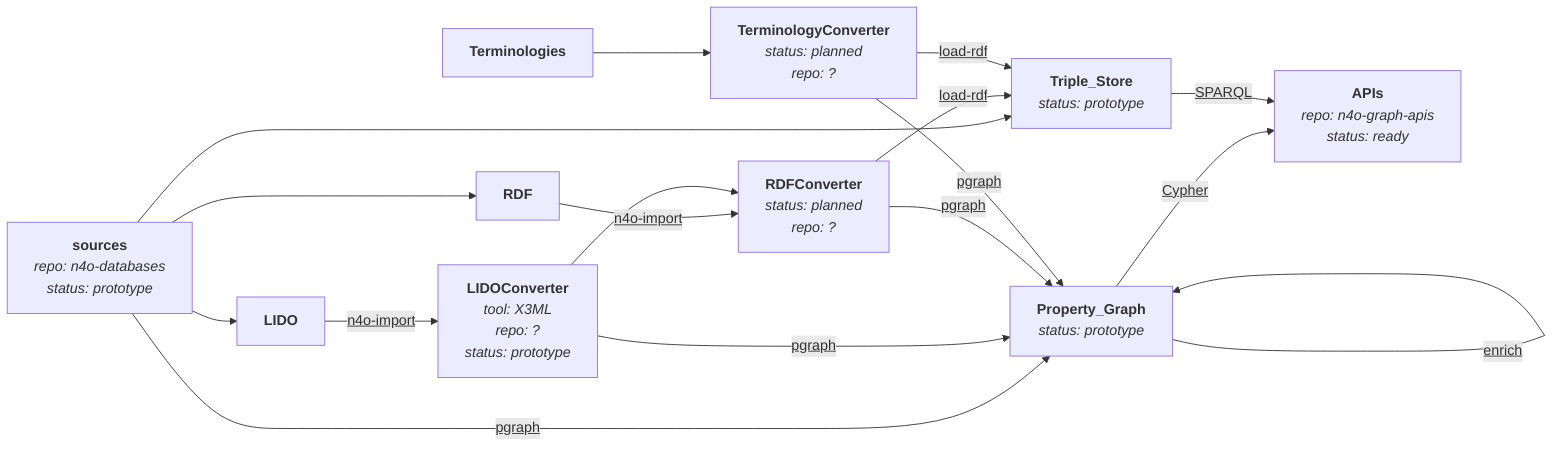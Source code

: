 flowchart LR
    APIs["<b>APIs</b><br/><i>repo: n4o-graph-apis</i><br/><i>status: ready</i>"]
    LIDO["<b>LIDO</b>"]
    LIDOConverter["<b>LIDOConverter</b><br/><i>tool: X3ML</i><br/><i>repo: ?</i><br/><i>status: prototype</i>"]
    Property_Graph["<b>Property_Graph</b><br/><i>status: prototype</i>"]
    RDF["<b>RDF</b>"]
    RDFConverter["<b>RDFConverter</b><br/><i>status: planned</i><br/><i>repo: ?</i>"]
    Terminologies["<b>Terminologies</b>"]
    TerminologyConverter["<b>TerminologyConverter</b><br/><i>status: planned</i><br/><i>repo: ?</i>"]
    Triple_Store["<b>Triple_Store</b><br/><i>status: prototype</i>"]
    sources["<b>sources</b><br/><i>repo: n4o-databases</i><br/><i>status: prototype</i>"]
    sources -- "<u>pgraph</u>" --> Property_Graph
    sources --> Triple_Store
    sources --> LIDO
    sources --> RDF
    LIDO -- "<u>n4o-import</u>" --> LIDOConverter
    LIDOConverter -- "<u>pgraph</u>" --> Property_Graph
    RDF -- "<u>n4o-import</u>" --> RDFConverter
    RDFConverter -- "<u>load-rdf</u>" --> Triple_Store
    RDFConverter -- "<u>pgraph</u>" --> Property_Graph
    Property_Graph -- "<u>enrich</u>" --> Property_Graph
    LIDOConverter --> RDFConverter
    Property_Graph -- "<u>Cypher</u>" --> APIs
    Triple_Store -- "<u>SPARQL</u>" --> APIs
    Terminologies --> TerminologyConverter
    TerminologyConverter -- "<u>load-rdf</u>" --> Triple_Store
    TerminologyConverter -- "<u>pgraph</u>" --> Property_Graph